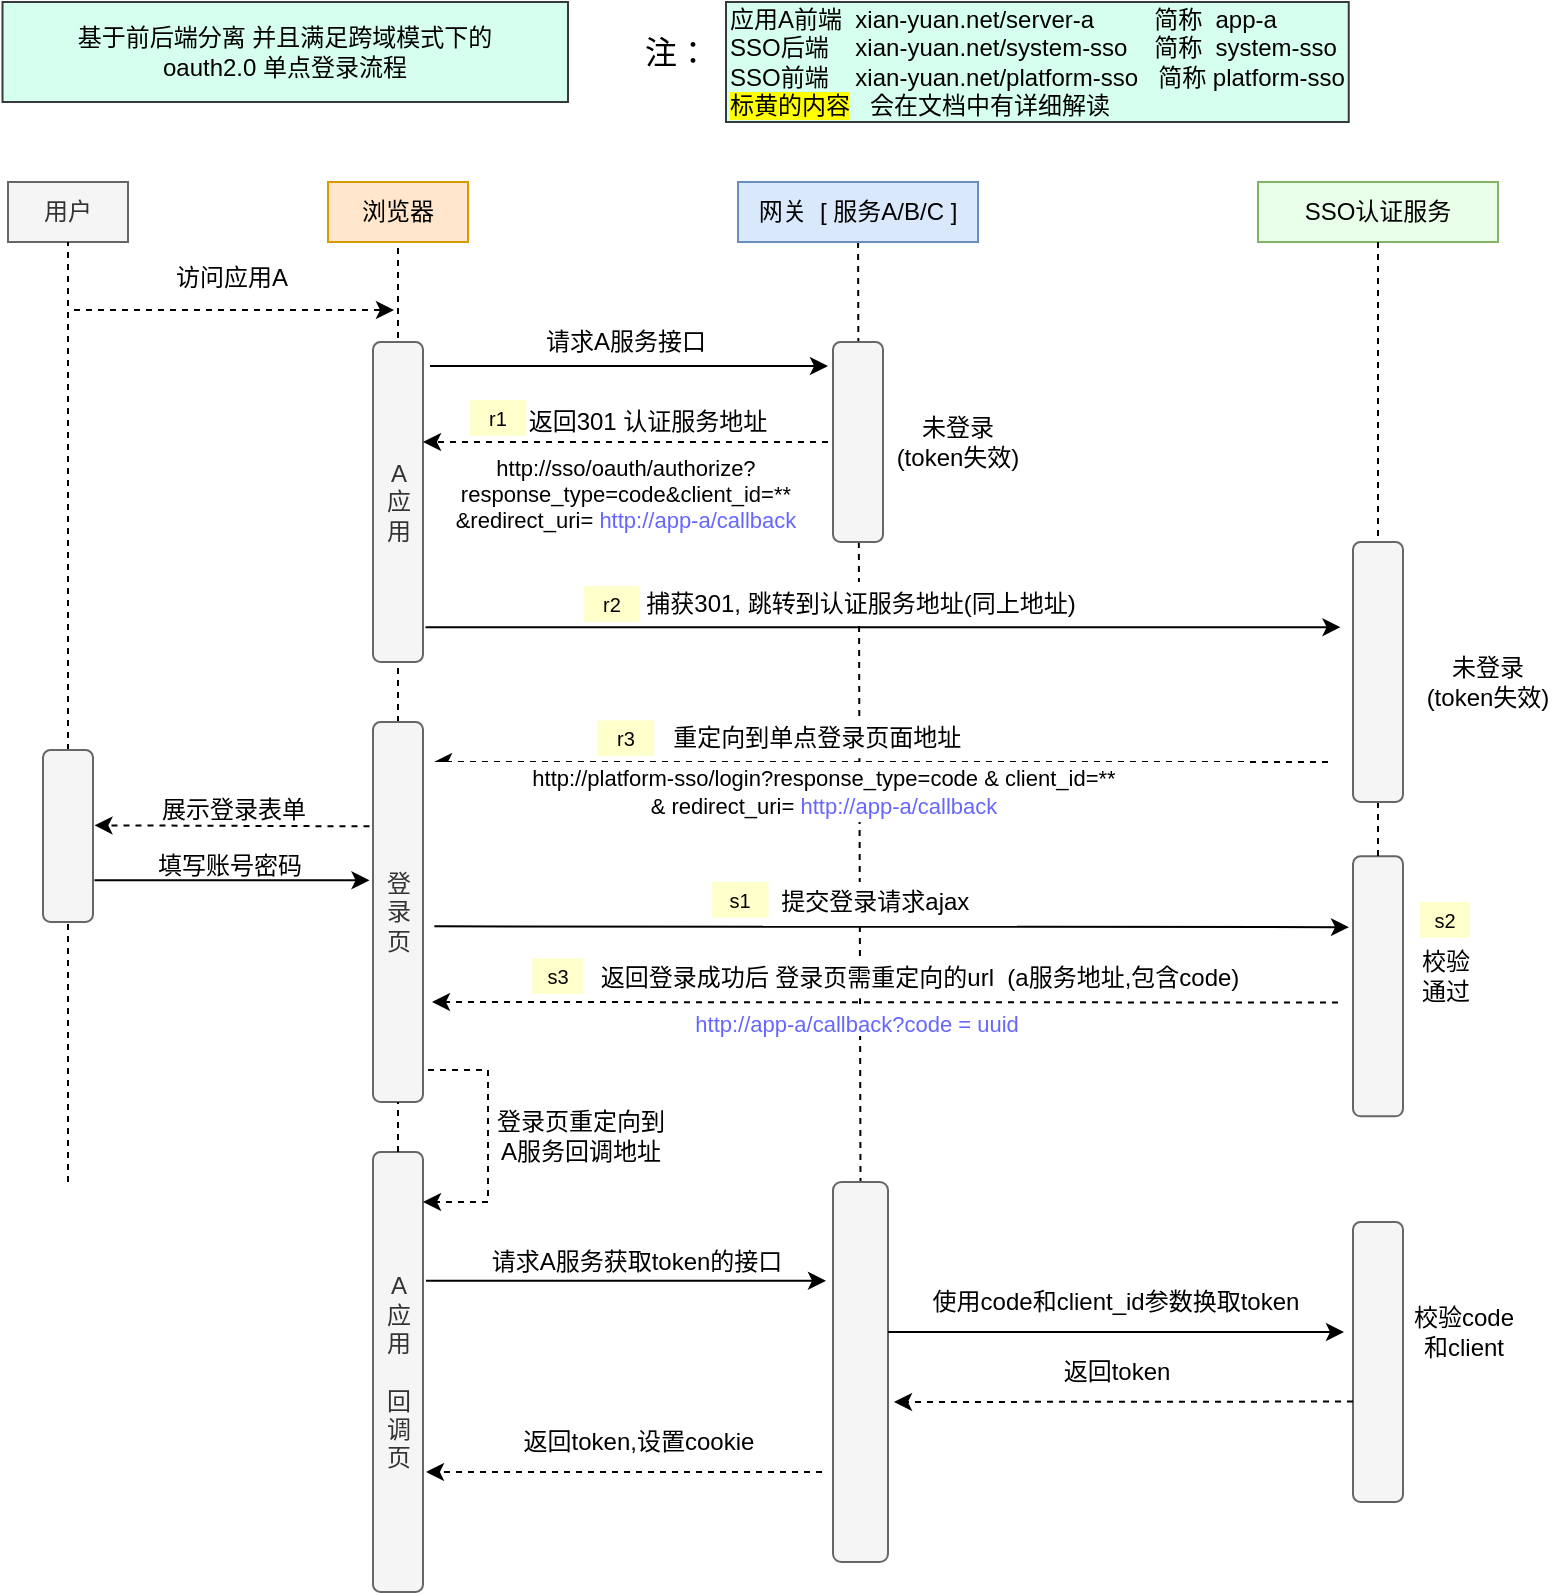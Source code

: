 <mxfile version="20.2.7" type="github">
  <diagram id="X6Rw26c9M3TBG2hz4Sk1" name="授权码模式">
    <mxGraphModel dx="1044" dy="674" grid="1" gridSize="10" guides="1" tooltips="1" connect="1" arrows="1" fold="1" page="1" pageScale="1" pageWidth="3300" pageHeight="4681" math="0" shadow="0">
      <root>
        <mxCell id="0" />
        <mxCell id="1" parent="0" />
        <mxCell id="2" value="用户" style="rounded=0;whiteSpace=wrap;html=1;fillColor=#f5f5f5;fontColor=#333333;strokeColor=#666666;" parent="1" vertex="1">
          <mxGeometry x="90" y="130" width="60" height="30" as="geometry" />
        </mxCell>
        <mxCell id="3" value="浏览器" style="rounded=0;whiteSpace=wrap;html=1;fillColor=#ffe6cc;strokeColor=#d79b00;" parent="1" vertex="1">
          <mxGeometry x="250" y="130" width="70" height="30" as="geometry" />
        </mxCell>
        <mxCell id="51" value="" style="edgeStyle=none;html=1;dashed=1;endArrow=none;endFill=0;entryX=0.5;entryY=0;entryDx=0;entryDy=0;" parent="1" source="4" target="79" edge="1">
          <mxGeometry relative="1" as="geometry" />
        </mxCell>
        <mxCell id="4" value="网关&amp;nbsp; [ 服务A/B/C ]" style="rounded=0;whiteSpace=wrap;html=1;fillColor=#dae8fc;strokeColor=#6c8ebf;" parent="1" vertex="1">
          <mxGeometry x="455" y="130" width="120" height="30" as="geometry" />
        </mxCell>
        <mxCell id="8" value="SSO认证服务" style="rounded=0;whiteSpace=wrap;html=1;fillColor=#EAFFE9;strokeColor=#82b366;" parent="1" vertex="1">
          <mxGeometry x="715" y="130" width="120" height="30" as="geometry" />
        </mxCell>
        <mxCell id="19" value="" style="endArrow=none;dashed=1;html=1;entryX=0.5;entryY=1;entryDx=0;entryDy=0;" parent="1" target="2" edge="1">
          <mxGeometry width="50" height="50" relative="1" as="geometry">
            <mxPoint x="120" y="630" as="sourcePoint" />
            <mxPoint x="120" y="180" as="targetPoint" />
          </mxGeometry>
        </mxCell>
        <mxCell id="23" style="edgeStyle=none;html=1;entryX=0.5;entryY=1;entryDx=0;entryDy=0;dashed=1;endArrow=none;endFill=0;startArrow=none;" parent="1" source="52" target="3" edge="1">
          <mxGeometry relative="1" as="geometry" />
        </mxCell>
        <mxCell id="21" value="A&lt;br&gt;应用" style="rounded=1;whiteSpace=wrap;html=1;fillColor=#f5f5f5;fontColor=#333333;strokeColor=#666666;" parent="1" vertex="1">
          <mxGeometry x="272.5" y="210" width="25" height="160" as="geometry" />
        </mxCell>
        <mxCell id="27" value="" style="endArrow=classic;html=1;dashed=1;" parent="1" edge="1">
          <mxGeometry width="50" height="50" relative="1" as="geometry">
            <mxPoint x="123" y="194" as="sourcePoint" />
            <mxPoint x="283" y="194" as="targetPoint" />
          </mxGeometry>
        </mxCell>
        <mxCell id="28" value="访问应用A" style="text;html=1;strokeColor=none;fillColor=none;align=center;verticalAlign=middle;whiteSpace=wrap;rounded=0;" parent="1" vertex="1">
          <mxGeometry x="172" y="163" width="60" height="30" as="geometry" />
        </mxCell>
        <mxCell id="29" value="" style="rounded=1;whiteSpace=wrap;html=1;fillColor=#f5f5f5;fontColor=#333333;strokeColor=#666666;" parent="1" vertex="1">
          <mxGeometry x="502.5" y="210" width="25" height="100" as="geometry" />
        </mxCell>
        <mxCell id="31" value="" style="endArrow=classic;html=1;entryX=0;entryY=0.25;entryDx=0;entryDy=0;" parent="1" edge="1">
          <mxGeometry width="50" height="50" relative="1" as="geometry">
            <mxPoint x="301" y="222" as="sourcePoint" />
            <mxPoint x="500" y="222" as="targetPoint" />
          </mxGeometry>
        </mxCell>
        <mxCell id="32" value="请求A服务接口" style="text;html=1;strokeColor=none;fillColor=none;align=center;verticalAlign=middle;whiteSpace=wrap;rounded=0;" parent="1" vertex="1">
          <mxGeometry x="349" y="200" width="100" height="20" as="geometry" />
        </mxCell>
        <mxCell id="33" value="" style="endArrow=classic;html=1;dashed=1;exitX=0;exitY=0.75;exitDx=0;exitDy=0;entryX=1;entryY=0.75;entryDx=0;entryDy=0;" parent="1" edge="1">
          <mxGeometry width="50" height="50" relative="1" as="geometry">
            <mxPoint x="500" y="260.0" as="sourcePoint" />
            <mxPoint x="297.5" y="260.0" as="targetPoint" />
          </mxGeometry>
        </mxCell>
        <mxCell id="48" value="未登录&lt;br&gt;(token失效)" style="text;html=1;strokeColor=none;fillColor=none;align=center;verticalAlign=middle;whiteSpace=wrap;rounded=0;" parent="1" vertex="1">
          <mxGeometry x="530" y="240" width="70" height="40" as="geometry" />
        </mxCell>
        <mxCell id="49" value="返回301 认证服务地址" style="text;html=1;strokeColor=none;fillColor=none;align=center;verticalAlign=middle;whiteSpace=wrap;rounded=0;" parent="1" vertex="1">
          <mxGeometry x="339.75" y="239" width="140" height="21" as="geometry" />
        </mxCell>
        <mxCell id="55" value="" style="endArrow=classic;html=1;" parent="1" edge="1">
          <mxGeometry width="50" height="50" relative="1" as="geometry">
            <mxPoint x="298.75" y="352.58" as="sourcePoint" />
            <mxPoint x="756.25" y="352.58" as="targetPoint" />
          </mxGeometry>
        </mxCell>
        <mxCell id="56" value="捕获301, 跳转到认证服务地址(同上地址)" style="text;html=1;align=center;verticalAlign=middle;whiteSpace=wrap;rounded=0;fillColor=#FFFFFF;shadow=0;sketch=0;gradientColor=none;" parent="1" vertex="1">
          <mxGeometry x="377.75" y="330" width="277" height="22" as="geometry" />
        </mxCell>
        <mxCell id="57" value="未登录&lt;br&gt;(token失效)" style="text;html=1;strokeColor=none;fillColor=none;align=center;verticalAlign=middle;whiteSpace=wrap;rounded=0;" parent="1" vertex="1">
          <mxGeometry x="795" y="360" width="70" height="40" as="geometry" />
        </mxCell>
        <mxCell id="58" value="" style="endArrow=classic;html=1;dashed=1;" parent="1" edge="1">
          <mxGeometry width="50" height="50" relative="1" as="geometry">
            <mxPoint x="750" y="420" as="sourcePoint" />
            <mxPoint x="303" y="420" as="targetPoint" />
          </mxGeometry>
        </mxCell>
        <mxCell id="59" value="重定向到单点登录页面地址&amp;nbsp;&amp;nbsp;" style="text;html=1;strokeColor=none;fillColor=#FFFFFF;align=center;verticalAlign=middle;whiteSpace=wrap;rounded=0;" parent="1" vertex="1">
          <mxGeometry x="402.5" y="398.09" width="190" height="20" as="geometry" />
        </mxCell>
        <mxCell id="60" value="" style="endArrow=classic;html=1;dashed=1;entryX=1;entryY=0.25;entryDx=0;entryDy=0;" parent="1" edge="1">
          <mxGeometry width="50" height="50" relative="1" as="geometry">
            <mxPoint x="270.75" y="452.17" as="sourcePoint" />
            <mxPoint x="133.25" y="451.67" as="targetPoint" />
          </mxGeometry>
        </mxCell>
        <mxCell id="61" value="展示登录表单" style="text;html=1;strokeColor=none;fillColor=none;align=center;verticalAlign=middle;whiteSpace=wrap;rounded=0;" parent="1" vertex="1">
          <mxGeometry x="157.75" y="434.17" width="90" height="20" as="geometry" />
        </mxCell>
        <mxCell id="63" value="" style="endArrow=classic;html=1;exitX=1;exitY=0.5;exitDx=0;exitDy=0;" parent="1" edge="1">
          <mxGeometry width="50" height="50" relative="1" as="geometry">
            <mxPoint x="133.25" y="479.17" as="sourcePoint" />
            <mxPoint x="270.75" y="479.17" as="targetPoint" />
          </mxGeometry>
        </mxCell>
        <mxCell id="64" value="填写账号密码" style="text;html=1;strokeColor=none;fillColor=none;align=center;verticalAlign=middle;whiteSpace=wrap;rounded=0;" parent="1" vertex="1">
          <mxGeometry x="160.75" y="462.17" width="80" height="20" as="geometry" />
        </mxCell>
        <mxCell id="66" value="" style="rounded=1;whiteSpace=wrap;html=1;fillColor=#f5f5f5;fontColor=#333333;strokeColor=#666666;" parent="1" vertex="1">
          <mxGeometry x="762.5" y="467.17" width="25" height="130" as="geometry" />
        </mxCell>
        <mxCell id="67" value="" style="endArrow=classic;html=1;entryX=-0.013;entryY=0.304;entryDx=0;entryDy=0;entryPerimeter=0;" parent="1" edge="1">
          <mxGeometry width="50" height="50" relative="1" as="geometry">
            <mxPoint x="303.19" y="502.17" as="sourcePoint" />
            <mxPoint x="760.5" y="502.57" as="targetPoint" />
          </mxGeometry>
        </mxCell>
        <mxCell id="68" value="&amp;nbsp;提交登录请求ajax" style="text;html=1;strokeColor=none;fillColor=#FFFFFF;align=center;verticalAlign=middle;whiteSpace=wrap;rounded=0;" parent="1" vertex="1">
          <mxGeometry x="464.41" y="480" width="115.59" height="20" as="geometry" />
        </mxCell>
        <mxCell id="70" value="校验通过" style="text;html=1;strokeColor=none;fillColor=none;align=left;verticalAlign=middle;whiteSpace=wrap;rounded=0;" parent="1" vertex="1">
          <mxGeometry x="795" y="502.17" width="32.5" height="50" as="geometry" />
        </mxCell>
        <mxCell id="72" value="" style="endArrow=classic;html=1;dashed=1;entryX=1.084;entryY=0.275;entryDx=0;entryDy=0;entryPerimeter=0;" parent="1" edge="1">
          <mxGeometry width="50" height="50" relative="1" as="geometry">
            <mxPoint x="755" y="540.25" as="sourcePoint" />
            <mxPoint x="302" y="540" as="targetPoint" />
          </mxGeometry>
        </mxCell>
        <mxCell id="76" value="" style="edgeStyle=none;html=1;dashed=1;endArrow=none;endFill=0;entryX=0.5;entryY=0;entryDx=0;entryDy=0;exitX=0.5;exitY=1;exitDx=0;exitDy=0;startArrow=none;" parent="1" source="54" target="66" edge="1">
          <mxGeometry relative="1" as="geometry">
            <mxPoint x="525" y="170" as="sourcePoint" />
            <mxPoint x="525" y="220" as="targetPoint" />
          </mxGeometry>
        </mxCell>
        <mxCell id="54" value="" style="rounded=1;whiteSpace=wrap;html=1;fillColor=#f5f5f5;fontColor=#333333;strokeColor=#666666;" parent="1" vertex="1">
          <mxGeometry x="762.5" y="310" width="25" height="130" as="geometry" />
        </mxCell>
        <mxCell id="78" value="" style="edgeStyle=none;html=1;dashed=1;endArrow=none;endFill=0;entryX=0.5;entryY=0;entryDx=0;entryDy=0;exitX=0.5;exitY=1;exitDx=0;exitDy=0;" parent="1" source="8" target="54" edge="1">
          <mxGeometry relative="1" as="geometry">
            <mxPoint x="780" y="160" as="sourcePoint" />
            <mxPoint x="777.5" y="480" as="targetPoint" />
          </mxGeometry>
        </mxCell>
        <mxCell id="79" value="" style="rounded=1;whiteSpace=wrap;html=1;fillColor=#f5f5f5;fontColor=#333333;strokeColor=#666666;" parent="1" vertex="1">
          <mxGeometry x="502.5" y="630" width="27.5" height="190" as="geometry" />
        </mxCell>
        <mxCell id="80" value="" style="endArrow=classic;html=1;" parent="1" edge="1">
          <mxGeometry width="50" height="50" relative="1" as="geometry">
            <mxPoint x="299" y="679.38" as="sourcePoint" />
            <mxPoint x="499" y="679.38" as="targetPoint" />
          </mxGeometry>
        </mxCell>
        <mxCell id="81" value="请求A服务获取token的接口" style="text;html=1;strokeColor=none;fillColor=none;align=center;verticalAlign=middle;whiteSpace=wrap;rounded=0;" parent="1" vertex="1">
          <mxGeometry x="328.75" y="660" width="151" height="20" as="geometry" />
        </mxCell>
        <mxCell id="84" value="" style="rounded=1;whiteSpace=wrap;html=1;fillColor=#f5f5f5;fontColor=#333333;strokeColor=#666666;" parent="1" vertex="1">
          <mxGeometry x="762.5" y="650" width="25" height="140" as="geometry" />
        </mxCell>
        <mxCell id="87" value="" style="endArrow=classic;html=1;" parent="1" edge="1">
          <mxGeometry width="50" height="50" relative="1" as="geometry">
            <mxPoint x="530" y="705" as="sourcePoint" />
            <mxPoint x="758" y="705" as="targetPoint" />
          </mxGeometry>
        </mxCell>
        <mxCell id="88" value="使用code和client_id参数换取token" style="text;html=1;strokeColor=none;fillColor=none;align=center;verticalAlign=middle;whiteSpace=wrap;rounded=0;" parent="1" vertex="1">
          <mxGeometry x="549" y="680" width="190" height="20" as="geometry" />
        </mxCell>
        <mxCell id="89" value="校验code和client" style="text;html=1;strokeColor=none;fillColor=none;align=center;verticalAlign=middle;whiteSpace=wrap;rounded=0;" parent="1" vertex="1">
          <mxGeometry x="787.5" y="690" width="60" height="30" as="geometry" />
        </mxCell>
        <mxCell id="90" value="" style="endArrow=classic;html=1;dashed=1;" parent="1" edge="1">
          <mxGeometry width="50" height="50" relative="1" as="geometry">
            <mxPoint x="762.5" y="739.77" as="sourcePoint" />
            <mxPoint x="533" y="740" as="targetPoint" />
          </mxGeometry>
        </mxCell>
        <mxCell id="91" value="返回token" style="text;html=1;strokeColor=none;fillColor=none;align=center;verticalAlign=middle;whiteSpace=wrap;rounded=0;" parent="1" vertex="1">
          <mxGeometry x="592.5" y="715" width="103" height="20" as="geometry" />
        </mxCell>
        <mxCell id="92" value="A&lt;br&gt;应&lt;br&gt;用&lt;br&gt;&lt;br&gt;回调页" style="rounded=1;whiteSpace=wrap;html=1;fillColor=#f5f5f5;fontColor=#333333;strokeColor=#666666;" parent="1" vertex="1">
          <mxGeometry x="272.5" y="615" width="25" height="220" as="geometry" />
        </mxCell>
        <mxCell id="93" value="" style="endArrow=classic;html=1;dashed=1;" parent="1" edge="1">
          <mxGeometry width="50" height="50" relative="1" as="geometry">
            <mxPoint x="497" y="775" as="sourcePoint" />
            <mxPoint x="299" y="775" as="targetPoint" />
          </mxGeometry>
        </mxCell>
        <mxCell id="94" value="返回token,设置cookie" style="text;html=1;strokeColor=none;fillColor=none;align=center;verticalAlign=middle;whiteSpace=wrap;rounded=0;" parent="1" vertex="1">
          <mxGeometry x="339.75" y="750" width="130.5" height="20" as="geometry" />
        </mxCell>
        <mxCell id="96" value="基于前后端分离 并且满足跨域模式下的&lt;br&gt;oauth2.0 单点登录流程" style="text;html=1;strokeColor=#36393d;fillColor=#D6FFEF;align=center;verticalAlign=middle;whiteSpace=wrap;rounded=0;" parent="1" vertex="1">
          <mxGeometry x="87.25" y="40" width="282.75" height="50" as="geometry" />
        </mxCell>
        <mxCell id="105" value="返回登录成功后 登录页需重定向的url&amp;nbsp; (a服务地址,包含code)" style="text;html=1;strokeColor=none;fillColor=#FFFFFF;align=center;verticalAlign=middle;whiteSpace=wrap;rounded=0;" parent="1" vertex="1">
          <mxGeometry x="372" y="518.17" width="348" height="20" as="geometry" />
        </mxCell>
        <mxCell id="106" value="s1" style="text;html=1;strokeColor=none;fillColor=#FFFFCC;align=center;verticalAlign=middle;whiteSpace=wrap;rounded=0;shadow=0;sketch=0;fontSize=10;" parent="1" vertex="1">
          <mxGeometry x="442.07" y="480" width="28.18" height="17.83" as="geometry" />
        </mxCell>
        <mxCell id="108" value="s2" style="text;html=1;strokeColor=none;fillColor=#FFFFCC;align=center;verticalAlign=middle;whiteSpace=wrap;rounded=0;shadow=0;sketch=0;fontSize=10;" parent="1" vertex="1">
          <mxGeometry x="796" y="490" width="25" height="17.83" as="geometry" />
        </mxCell>
        <mxCell id="109" value="s3" style="text;html=1;strokeColor=none;fillColor=#FFFFCC;align=center;verticalAlign=middle;whiteSpace=wrap;rounded=0;shadow=0;sketch=0;fontSize=10;" parent="1" vertex="1">
          <mxGeometry x="352.16" y="518.17" width="25.59" height="17.83" as="geometry" />
        </mxCell>
        <mxCell id="110" value="应用A前端&amp;nbsp; xian-yuan.net/server-a&amp;nbsp; &amp;nbsp; &amp;nbsp; &amp;nbsp; &amp;nbsp;简称&amp;nbsp; app-a&lt;br&gt;SSO后端&amp;nbsp; &amp;nbsp; xian-yuan.net/system-sso&amp;nbsp; &amp;nbsp; 简称&amp;nbsp; system-sso&lt;br&gt;SSO前端&amp;nbsp; &amp;nbsp; xian-yuan.net/platform-sso&amp;nbsp; &amp;nbsp;简称 platform-sso&lt;br&gt;&lt;font style=&quot;background-color: rgb(255 , 255 , 0)&quot;&gt;标黄的内容&lt;/font&gt;&lt;font&gt;&amp;nbsp; &amp;nbsp;&lt;/font&gt;会在文档中有详细解读" style="text;html=1;strokeColor=#36393d;fillColor=#D6FFEF;align=left;verticalAlign=middle;whiteSpace=wrap;rounded=0;" parent="1" vertex="1">
          <mxGeometry x="449" y="40" width="311.37" height="60" as="geometry" />
        </mxCell>
        <mxCell id="111" value="http://sso/oauth/authorize?&lt;br style=&quot;font-size: 11px&quot;&gt;response_type=code&amp;amp;client_id=**&lt;br style=&quot;font-size: 11px&quot;&gt;&amp;amp;redirect_uri=&amp;nbsp;&lt;font color=&quot;#6666ff&quot;&gt;http://app-a/callback&lt;/font&gt;" style="text;html=1;strokeColor=none;fillColor=none;align=center;verticalAlign=middle;whiteSpace=wrap;rounded=0;fontSize=11;" parent="1" vertex="1">
          <mxGeometry x="299" y="270" width="200" height="31" as="geometry" />
        </mxCell>
        <mxCell id="115" value="&lt;font style=&quot;font-size: 11px&quot;&gt;http://platform-sso/login?response_type=code &amp;amp; client_id=** &lt;br&gt;&amp;amp; redirect_uri=&amp;nbsp;&lt;/font&gt;&lt;font color=&quot;#6666ff&quot;&gt;http://app-a/callback&lt;/font&gt;" style="text;html=1;strokeColor=none;fillColor=default;align=center;verticalAlign=middle;whiteSpace=wrap;rounded=0;fontSize=11;" parent="1" vertex="1">
          <mxGeometry x="286" y="420" width="424" height="30" as="geometry" />
        </mxCell>
        <mxCell id="117" value="r2" style="text;html=1;strokeColor=none;fillColor=#FFFFCC;align=center;verticalAlign=middle;whiteSpace=wrap;rounded=0;shadow=0;sketch=0;fontSize=10;" parent="1" vertex="1">
          <mxGeometry x="377.75" y="332.09" width="28.18" height="17.83" as="geometry" />
        </mxCell>
        <mxCell id="118" value="r3" style="text;html=1;strokeColor=none;fillColor=#FFFFCC;align=center;verticalAlign=middle;whiteSpace=wrap;rounded=0;shadow=0;sketch=0;fontSize=10;" parent="1" vertex="1">
          <mxGeometry x="384.91" y="399.17" width="28.18" height="17.83" as="geometry" />
        </mxCell>
        <mxCell id="119" value="&lt;font color=&quot;#000000&quot; style=&quot;font-size: 16px;&quot;&gt;注：&lt;/font&gt;" style="text;html=1;strokeColor=none;fillColor=none;align=center;verticalAlign=middle;whiteSpace=wrap;rounded=0;shadow=0;sketch=0;fontSize=16;fontColor=#CCFFE6;" parent="1" vertex="1">
          <mxGeometry x="407.07" y="50" width="35" height="30" as="geometry" />
        </mxCell>
        <mxCell id="120" value="&lt;span style=&quot;font-size: 10px&quot;&gt;r1&lt;/span&gt;" style="text;html=1;strokeColor=none;fillColor=#FFFFCC;align=center;verticalAlign=middle;whiteSpace=wrap;rounded=0;shadow=0;sketch=0;" parent="1" vertex="1">
          <mxGeometry x="321" y="239" width="28.18" height="17.83" as="geometry" />
        </mxCell>
        <mxCell id="52" value="登&lt;br&gt;录&lt;br&gt;页" style="rounded=1;whiteSpace=wrap;html=1;fillColor=#f5f5f5;fontColor=#333333;strokeColor=#666666;" parent="1" vertex="1">
          <mxGeometry x="272.5" y="400" width="25" height="190" as="geometry" />
        </mxCell>
        <mxCell id="121" value="" style="edgeStyle=none;html=1;entryX=0.5;entryY=1;entryDx=0;entryDy=0;dashed=1;endArrow=none;endFill=0;" parent="1" source="92" target="52" edge="1">
          <mxGeometry relative="1" as="geometry">
            <mxPoint x="286.007" y="615" as="sourcePoint" />
            <mxPoint x="285" y="160.0" as="targetPoint" />
          </mxGeometry>
        </mxCell>
        <mxCell id="123" value="" style="endArrow=classic;html=1;dashed=1;entryX=1;entryY=0.25;entryDx=0;entryDy=0;" parent="1" edge="1">
          <mxGeometry width="50" height="50" relative="1" as="geometry">
            <mxPoint x="330" y="640" as="sourcePoint" />
            <mxPoint x="297.5" y="640.0" as="targetPoint" />
          </mxGeometry>
        </mxCell>
        <mxCell id="127" value="" style="endArrow=none;dashed=1;html=1;exitX=0.5;exitY=0;exitDx=0;exitDy=0;" parent="1" edge="1">
          <mxGeometry width="50" height="50" relative="1" as="geometry">
            <mxPoint x="300" y="574" as="sourcePoint" />
            <mxPoint x="328" y="574" as="targetPoint" />
          </mxGeometry>
        </mxCell>
        <mxCell id="128" value="" style="endArrow=none;dashed=1;html=1;endSize=6;" parent="1" edge="1">
          <mxGeometry width="50" height="50" relative="1" as="geometry">
            <mxPoint x="330" y="574" as="sourcePoint" />
            <mxPoint x="330" y="640" as="targetPoint" />
          </mxGeometry>
        </mxCell>
        <mxCell id="132" value="&lt;font color=&quot;#6666ff&quot;&gt;&lt;font style=&quot;font-size: 11px&quot;&gt;&amp;nbsp;&lt;/font&gt;http://app-a/callback?code = uuid&lt;/font&gt;" style="text;html=1;strokeColor=none;fillColor=default;align=center;verticalAlign=middle;whiteSpace=wrap;rounded=0;fontSize=11;" parent="1" vertex="1">
          <mxGeometry x="358" y="544" width="309.8" height="13" as="geometry" />
        </mxCell>
        <mxCell id="133" value="登录页重定向到A服务回调地址" style="text;html=1;strokeColor=none;fillColor=#FFFFFF;align=center;verticalAlign=middle;whiteSpace=wrap;rounded=0;" parent="1" vertex="1">
          <mxGeometry x="333.41" y="574" width="86.59" height="65" as="geometry" />
        </mxCell>
        <mxCell id="13" value="" style="rounded=1;whiteSpace=wrap;html=1;fillColor=#f5f5f5;fontColor=#333333;strokeColor=#666666;" parent="1" vertex="1">
          <mxGeometry x="107.5" y="414" width="25" height="86" as="geometry" />
        </mxCell>
      </root>
    </mxGraphModel>
  </diagram>
</mxfile>
